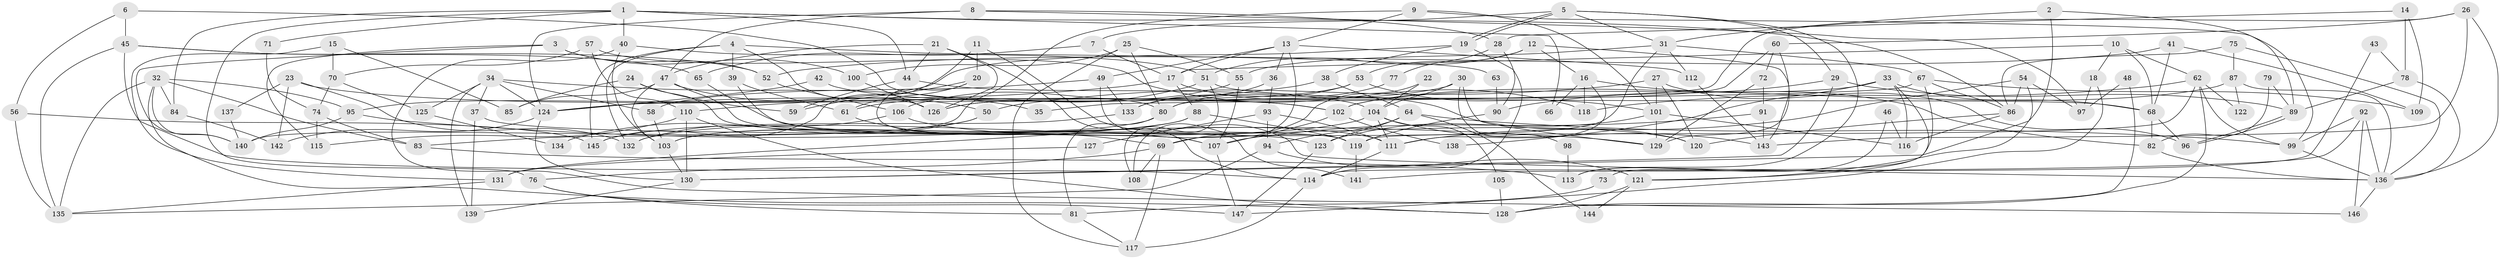 // Generated by graph-tools (version 1.1) at 2025/11/02/27/25 16:11:23]
// undirected, 147 vertices, 294 edges
graph export_dot {
graph [start="1"]
  node [color=gray90,style=filled];
  1;
  2;
  3;
  4;
  5;
  6;
  7;
  8;
  9;
  10;
  11;
  12;
  13;
  14;
  15;
  16;
  17;
  18;
  19;
  20;
  21;
  22;
  23;
  24;
  25;
  26;
  27;
  28;
  29;
  30;
  31;
  32;
  33;
  34;
  35;
  36;
  37;
  38;
  39;
  40;
  41;
  42;
  43;
  44;
  45;
  46;
  47;
  48;
  49;
  50;
  51;
  52;
  53;
  54;
  55;
  56;
  57;
  58;
  59;
  60;
  61;
  62;
  63;
  64;
  65;
  66;
  67;
  68;
  69;
  70;
  71;
  72;
  73;
  74;
  75;
  76;
  77;
  78;
  79;
  80;
  81;
  82;
  83;
  84;
  85;
  86;
  87;
  88;
  89;
  90;
  91;
  92;
  93;
  94;
  95;
  96;
  97;
  98;
  99;
  100;
  101;
  102;
  103;
  104;
  105;
  106;
  107;
  108;
  109;
  110;
  111;
  112;
  113;
  114;
  115;
  116;
  117;
  118;
  119;
  120;
  121;
  122;
  123;
  124;
  125;
  126;
  127;
  128;
  129;
  130;
  131;
  132;
  133;
  134;
  135;
  136;
  137;
  138;
  139;
  140;
  141;
  142;
  143;
  144;
  145;
  146;
  147;
  1 -- 40;
  1 -- 76;
  1 -- 44;
  1 -- 66;
  1 -- 71;
  1 -- 84;
  1 -- 86;
  2 -- 89;
  2 -- 31;
  2 -- 130;
  3 -- 100;
  3 -- 140;
  3 -- 52;
  3 -- 115;
  4 -- 126;
  4 -- 39;
  4 -- 63;
  4 -- 132;
  4 -- 145;
  5 -- 19;
  5 -- 19;
  5 -- 7;
  5 -- 29;
  5 -- 31;
  5 -- 113;
  6 -- 45;
  6 -- 80;
  6 -- 56;
  7 -- 65;
  7 -- 17;
  8 -- 124;
  8 -- 47;
  8 -- 28;
  8 -- 97;
  9 -- 13;
  9 -- 99;
  9 -- 101;
  9 -- 140;
  10 -- 62;
  10 -- 68;
  10 -- 17;
  10 -- 18;
  11 -- 136;
  11 -- 145;
  11 -- 20;
  12 -- 53;
  12 -- 51;
  12 -- 16;
  12 -- 143;
  13 -- 49;
  13 -- 17;
  13 -- 36;
  13 -- 108;
  13 -- 112;
  14 -- 28;
  14 -- 78;
  14 -- 109;
  15 -- 85;
  15 -- 131;
  15 -- 70;
  16 -- 111;
  16 -- 66;
  16 -- 82;
  16 -- 118;
  17 -- 120;
  17 -- 88;
  17 -- 124;
  18 -- 97;
  18 -- 147;
  19 -- 38;
  19 -- 95;
  19 -- 114;
  20 -- 61;
  20 -- 59;
  20 -- 141;
  21 -- 44;
  21 -- 47;
  21 -- 114;
  21 -- 126;
  22 -- 69;
  22 -- 104;
  23 -- 132;
  23 -- 102;
  23 -- 137;
  23 -- 142;
  24 -- 59;
  24 -- 107;
  24 -- 85;
  25 -- 117;
  25 -- 55;
  25 -- 80;
  25 -- 100;
  26 -- 143;
  26 -- 136;
  26 -- 35;
  26 -- 60;
  27 -- 96;
  27 -- 101;
  27 -- 50;
  27 -- 120;
  28 -- 90;
  28 -- 77;
  29 -- 130;
  29 -- 89;
  29 -- 90;
  30 -- 104;
  30 -- 129;
  30 -- 98;
  30 -- 126;
  31 -- 112;
  31 -- 55;
  31 -- 67;
  31 -- 69;
  32 -- 128;
  32 -- 95;
  32 -- 83;
  32 -- 84;
  32 -- 135;
  32 -- 140;
  33 -- 102;
  33 -- 116;
  33 -- 68;
  33 -- 121;
  33 -- 138;
  34 -- 58;
  34 -- 124;
  34 -- 35;
  34 -- 37;
  34 -- 125;
  34 -- 139;
  36 -- 133;
  36 -- 93;
  37 -- 139;
  37 -- 123;
  38 -- 110;
  38 -- 64;
  39 -- 61;
  39 -- 107;
  40 -- 146;
  40 -- 103;
  40 -- 51;
  41 -- 109;
  41 -- 68;
  41 -- 52;
  42 -- 102;
  42 -- 124;
  43 -- 78;
  43 -- 114;
  44 -- 104;
  44 -- 59;
  45 -- 52;
  45 -- 114;
  45 -- 65;
  45 -- 135;
  46 -- 116;
  46 -- 113;
  47 -- 119;
  47 -- 103;
  47 -- 50;
  47 -- 85;
  48 -- 128;
  48 -- 97;
  49 -- 133;
  49 -- 119;
  49 -- 58;
  50 -- 83;
  50 -- 134;
  51 -- 108;
  51 -- 61;
  51 -- 68;
  52 -- 106;
  53 -- 101;
  53 -- 126;
  53 -- 133;
  54 -- 86;
  54 -- 111;
  54 -- 97;
  54 -- 121;
  55 -- 106;
  55 -- 107;
  56 -- 135;
  56 -- 145;
  57 -- 70;
  57 -- 118;
  57 -- 110;
  58 -- 103;
  60 -- 129;
  60 -- 72;
  60 -- 80;
  61 -- 69;
  62 -- 99;
  62 -- 128;
  62 -- 118;
  62 -- 119;
  62 -- 122;
  63 -- 90;
  64 -- 94;
  64 -- 123;
  64 -- 99;
  64 -- 144;
  65 -- 111;
  67 -- 124;
  67 -- 73;
  67 -- 86;
  67 -- 109;
  68 -- 82;
  68 -- 96;
  69 -- 76;
  69 -- 108;
  69 -- 117;
  70 -- 74;
  70 -- 125;
  71 -- 74;
  72 -- 91;
  72 -- 129;
  73 -- 81;
  74 -- 83;
  74 -- 115;
  75 -- 136;
  75 -- 86;
  75 -- 87;
  76 -- 81;
  76 -- 147;
  77 -- 80;
  78 -- 89;
  78 -- 136;
  79 -- 89;
  79 -- 82;
  80 -- 81;
  80 -- 103;
  81 -- 117;
  82 -- 136;
  83 -- 113;
  84 -- 142;
  86 -- 116;
  86 -- 120;
  87 -- 136;
  87 -- 102;
  87 -- 122;
  88 -- 103;
  88 -- 119;
  88 -- 131;
  89 -- 96;
  89 -- 96;
  90 -- 119;
  91 -- 107;
  91 -- 143;
  92 -- 141;
  92 -- 136;
  92 -- 99;
  92 -- 146;
  93 -- 94;
  93 -- 111;
  93 -- 127;
  94 -- 121;
  94 -- 135;
  95 -- 140;
  95 -- 129;
  98 -- 113;
  99 -- 136;
  100 -- 126;
  101 -- 129;
  101 -- 116;
  101 -- 123;
  102 -- 107;
  102 -- 138;
  103 -- 130;
  104 -- 132;
  104 -- 111;
  104 -- 105;
  104 -- 143;
  105 -- 128;
  106 -- 120;
  106 -- 132;
  107 -- 147;
  110 -- 130;
  110 -- 115;
  110 -- 128;
  111 -- 114;
  112 -- 143;
  114 -- 117;
  119 -- 141;
  121 -- 128;
  121 -- 144;
  123 -- 147;
  124 -- 142;
  124 -- 130;
  125 -- 134;
  127 -- 131;
  130 -- 139;
  131 -- 135;
  133 -- 145;
  136 -- 146;
  137 -- 140;
}
